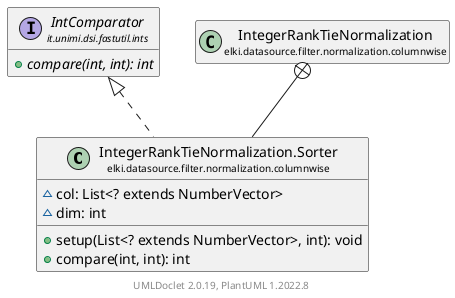 @startuml
    remove .*\.(Instance|Par|Parameterizer|Factory)$
    set namespaceSeparator none
    hide empty fields
    hide empty methods

    class "<size:14>IntegerRankTieNormalization.Sorter\n<size:10>elki.datasource.filter.normalization.columnwise" as elki.datasource.filter.normalization.columnwise.IntegerRankTieNormalization.Sorter [[IntegerRankTieNormalization.Sorter.html]] {
        ~col: List<? extends NumberVector>
        ~dim: int
        +setup(List<? extends NumberVector>, int): void
        +compare(int, int): int
    }

    interface "<size:14>IntComparator\n<size:10>it.unimi.dsi.fastutil.ints" as it.unimi.dsi.fastutil.ints.IntComparator {
        {abstract} +compare(int, int): int
    }
    class "<size:14>IntegerRankTieNormalization\n<size:10>elki.datasource.filter.normalization.columnwise" as elki.datasource.filter.normalization.columnwise.IntegerRankTieNormalization [[IntegerRankTieNormalization.html]]

    it.unimi.dsi.fastutil.ints.IntComparator <|.. elki.datasource.filter.normalization.columnwise.IntegerRankTieNormalization.Sorter
    elki.datasource.filter.normalization.columnwise.IntegerRankTieNormalization +-- elki.datasource.filter.normalization.columnwise.IntegerRankTieNormalization.Sorter

    center footer UMLDoclet 2.0.19, PlantUML 1.2022.8
@enduml
